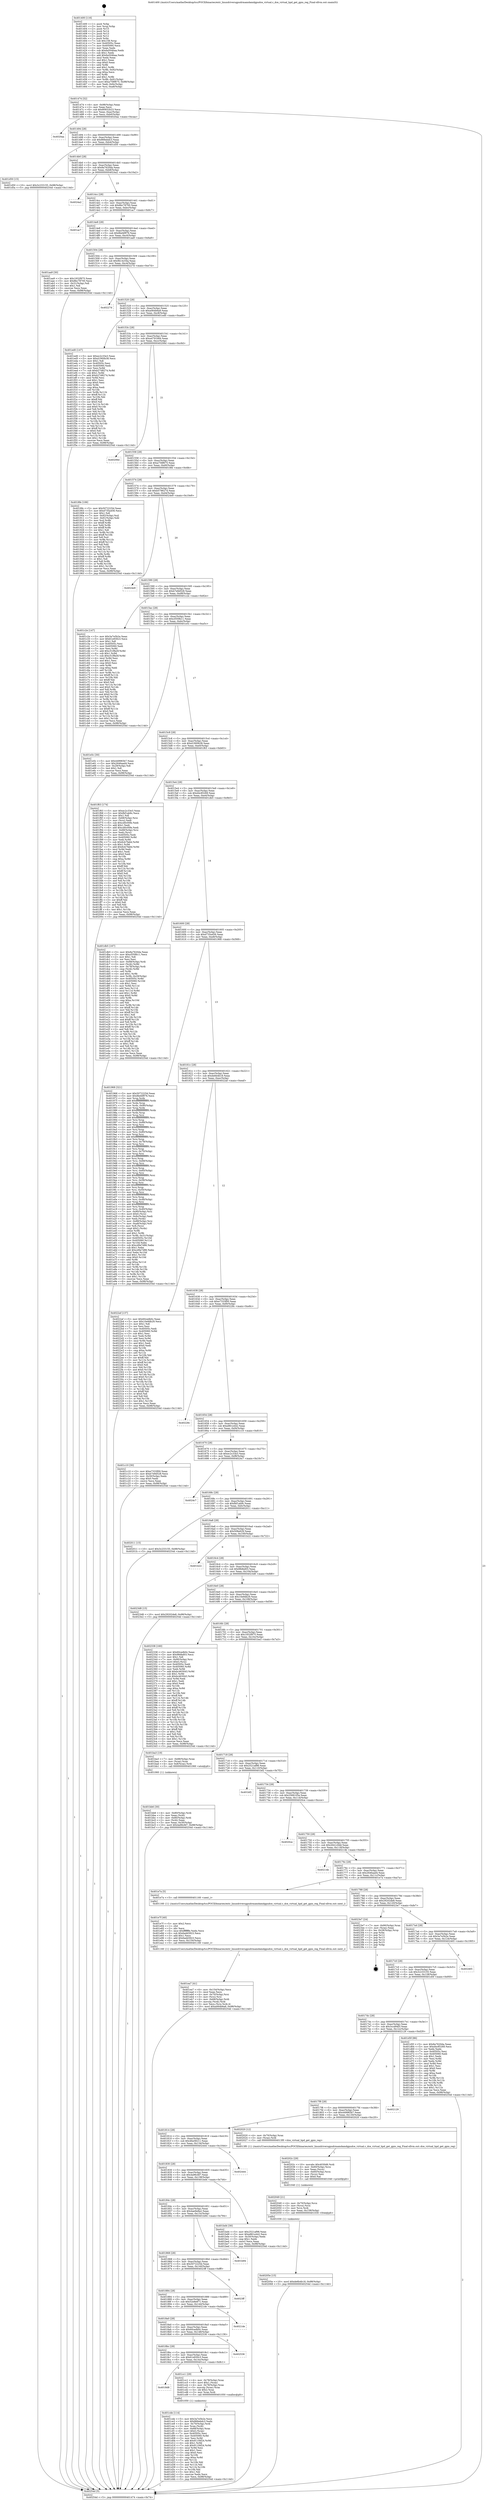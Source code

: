 digraph "0x401400" {
  label = "0x401400 (/mnt/c/Users/mathe/Desktop/tcc/POCII/binaries/extr_linuxdriversgpudrmamdamdgpudce_virtual.c_dce_virtual_hpd_get_gpio_reg_Final-ollvm.out::main(0))"
  labelloc = "t"
  node[shape=record]

  Entry [label="",width=0.3,height=0.3,shape=circle,fillcolor=black,style=filled]
  "0x401474" [label="{
     0x401474 [32]\l
     | [instrs]\l
     &nbsp;&nbsp;0x401474 \<+6\>: mov -0x98(%rbp),%eax\l
     &nbsp;&nbsp;0x40147a \<+2\>: mov %eax,%ecx\l
     &nbsp;&nbsp;0x40147c \<+6\>: sub $0x80652b23,%ecx\l
     &nbsp;&nbsp;0x401482 \<+6\>: mov %eax,-0xac(%rbp)\l
     &nbsp;&nbsp;0x401488 \<+6\>: mov %ecx,-0xb0(%rbp)\l
     &nbsp;&nbsp;0x40148e \<+6\>: je 00000000004020aa \<main+0xcaa\>\l
  }"]
  "0x4020aa" [label="{
     0x4020aa\l
  }", style=dashed]
  "0x401494" [label="{
     0x401494 [28]\l
     | [instrs]\l
     &nbsp;&nbsp;0x401494 \<+5\>: jmp 0000000000401499 \<main+0x99\>\l
     &nbsp;&nbsp;0x401499 \<+6\>: mov -0xac(%rbp),%eax\l
     &nbsp;&nbsp;0x40149f \<+5\>: sub $0x866ebdc3,%eax\l
     &nbsp;&nbsp;0x4014a4 \<+6\>: mov %eax,-0xb4(%rbp)\l
     &nbsp;&nbsp;0x4014aa \<+6\>: je 0000000000401d50 \<main+0x950\>\l
  }"]
  Exit [label="",width=0.3,height=0.3,shape=circle,fillcolor=black,style=filled,peripheries=2]
  "0x401d50" [label="{
     0x401d50 [15]\l
     | [instrs]\l
     &nbsp;&nbsp;0x401d50 \<+10\>: movl $0x3c233155,-0x98(%rbp)\l
     &nbsp;&nbsp;0x401d5a \<+5\>: jmp 000000000040254d \<main+0x114d\>\l
  }"]
  "0x4014b0" [label="{
     0x4014b0 [28]\l
     | [instrs]\l
     &nbsp;&nbsp;0x4014b0 \<+5\>: jmp 00000000004014b5 \<main+0xb5\>\l
     &nbsp;&nbsp;0x4014b5 \<+6\>: mov -0xac(%rbp),%eax\l
     &nbsp;&nbsp;0x4014bb \<+5\>: sub $0x8a7620da,%eax\l
     &nbsp;&nbsp;0x4014c0 \<+6\>: mov %eax,-0xb8(%rbp)\l
     &nbsp;&nbsp;0x4014c6 \<+6\>: je 00000000004024a2 \<main+0x10a2\>\l
  }"]
  "0x40205e" [label="{
     0x40205e [15]\l
     | [instrs]\l
     &nbsp;&nbsp;0x40205e \<+10\>: movl $0xde6b4b18,-0x98(%rbp)\l
     &nbsp;&nbsp;0x402068 \<+5\>: jmp 000000000040254d \<main+0x114d\>\l
  }"]
  "0x4024a2" [label="{
     0x4024a2\l
  }", style=dashed]
  "0x4014cc" [label="{
     0x4014cc [28]\l
     | [instrs]\l
     &nbsp;&nbsp;0x4014cc \<+5\>: jmp 00000000004014d1 \<main+0xd1\>\l
     &nbsp;&nbsp;0x4014d1 \<+6\>: mov -0xac(%rbp),%eax\l
     &nbsp;&nbsp;0x4014d7 \<+5\>: sub $0x8bc78700,%eax\l
     &nbsp;&nbsp;0x4014dc \<+6\>: mov %eax,-0xbc(%rbp)\l
     &nbsp;&nbsp;0x4014e2 \<+6\>: je 0000000000401ac7 \<main+0x6c7\>\l
  }"]
  "0x402049" [label="{
     0x402049 [21]\l
     | [instrs]\l
     &nbsp;&nbsp;0x402049 \<+4\>: mov -0x70(%rbp),%rcx\l
     &nbsp;&nbsp;0x40204d \<+3\>: mov (%rcx),%rcx\l
     &nbsp;&nbsp;0x402050 \<+3\>: mov %rcx,%rdi\l
     &nbsp;&nbsp;0x402053 \<+6\>: mov %eax,-0x158(%rbp)\l
     &nbsp;&nbsp;0x402059 \<+5\>: call 0000000000401030 \<free@plt\>\l
     | [calls]\l
     &nbsp;&nbsp;0x401030 \{1\} (unknown)\l
  }"]
  "0x401ac7" [label="{
     0x401ac7\l
  }", style=dashed]
  "0x4014e8" [label="{
     0x4014e8 [28]\l
     | [instrs]\l
     &nbsp;&nbsp;0x4014e8 \<+5\>: jmp 00000000004014ed \<main+0xed\>\l
     &nbsp;&nbsp;0x4014ed \<+6\>: mov -0xac(%rbp),%eax\l
     &nbsp;&nbsp;0x4014f3 \<+5\>: sub $0x8bd4f976,%eax\l
     &nbsp;&nbsp;0x4014f8 \<+6\>: mov %eax,-0xc0(%rbp)\l
     &nbsp;&nbsp;0x4014fe \<+6\>: je 0000000000401aa9 \<main+0x6a9\>\l
  }"]
  "0x40202c" [label="{
     0x40202c [29]\l
     | [instrs]\l
     &nbsp;&nbsp;0x40202c \<+10\>: movabs $0x4030d6,%rdi\l
     &nbsp;&nbsp;0x402036 \<+4\>: mov -0x60(%rbp),%rcx\l
     &nbsp;&nbsp;0x40203a \<+2\>: mov %eax,(%rcx)\l
     &nbsp;&nbsp;0x40203c \<+4\>: mov -0x60(%rbp),%rcx\l
     &nbsp;&nbsp;0x402040 \<+2\>: mov (%rcx),%esi\l
     &nbsp;&nbsp;0x402042 \<+2\>: mov $0x0,%al\l
     &nbsp;&nbsp;0x402044 \<+5\>: call 0000000000401040 \<printf@plt\>\l
     | [calls]\l
     &nbsp;&nbsp;0x401040 \{1\} (unknown)\l
  }"]
  "0x401aa9" [label="{
     0x401aa9 [30]\l
     | [instrs]\l
     &nbsp;&nbsp;0x401aa9 \<+5\>: mov $0x1932f975,%eax\l
     &nbsp;&nbsp;0x401aae \<+5\>: mov $0x8bc78700,%ecx\l
     &nbsp;&nbsp;0x401ab3 \<+3\>: mov -0x31(%rbp),%dl\l
     &nbsp;&nbsp;0x401ab6 \<+3\>: test $0x1,%dl\l
     &nbsp;&nbsp;0x401ab9 \<+3\>: cmovne %ecx,%eax\l
     &nbsp;&nbsp;0x401abc \<+6\>: mov %eax,-0x98(%rbp)\l
     &nbsp;&nbsp;0x401ac2 \<+5\>: jmp 000000000040254d \<main+0x114d\>\l
  }"]
  "0x401504" [label="{
     0x401504 [28]\l
     | [instrs]\l
     &nbsp;&nbsp;0x401504 \<+5\>: jmp 0000000000401509 \<main+0x109\>\l
     &nbsp;&nbsp;0x401509 \<+6\>: mov -0xac(%rbp),%eax\l
     &nbsp;&nbsp;0x40150f \<+5\>: sub $0x9b14c54a,%eax\l
     &nbsp;&nbsp;0x401514 \<+6\>: mov %eax,-0xc4(%rbp)\l
     &nbsp;&nbsp;0x40151a \<+6\>: je 000000000040227d \<main+0xe7d\>\l
  }"]
  "0x401ea7" [label="{
     0x401ea7 [41]\l
     | [instrs]\l
     &nbsp;&nbsp;0x401ea7 \<+6\>: mov -0x154(%rbp),%ecx\l
     &nbsp;&nbsp;0x401ead \<+3\>: imul %eax,%ecx\l
     &nbsp;&nbsp;0x401eb0 \<+4\>: mov -0x70(%rbp),%rsi\l
     &nbsp;&nbsp;0x401eb4 \<+3\>: mov (%rsi),%rsi\l
     &nbsp;&nbsp;0x401eb7 \<+4\>: mov -0x68(%rbp),%rdi\l
     &nbsp;&nbsp;0x401ebb \<+3\>: movslq (%rdi),%rdi\l
     &nbsp;&nbsp;0x401ebe \<+3\>: mov %ecx,(%rsi,%rdi,4)\l
     &nbsp;&nbsp;0x401ec1 \<+10\>: movl $0xa064b6a9,-0x98(%rbp)\l
     &nbsp;&nbsp;0x401ecb \<+5\>: jmp 000000000040254d \<main+0x114d\>\l
  }"]
  "0x40227d" [label="{
     0x40227d\l
  }", style=dashed]
  "0x401520" [label="{
     0x401520 [28]\l
     | [instrs]\l
     &nbsp;&nbsp;0x401520 \<+5\>: jmp 0000000000401525 \<main+0x125\>\l
     &nbsp;&nbsp;0x401525 \<+6\>: mov -0xac(%rbp),%eax\l
     &nbsp;&nbsp;0x40152b \<+5\>: sub $0xa064b6a9,%eax\l
     &nbsp;&nbsp;0x401530 \<+6\>: mov %eax,-0xc8(%rbp)\l
     &nbsp;&nbsp;0x401536 \<+6\>: je 0000000000401ed0 \<main+0xad0\>\l
  }"]
  "0x401e7f" [label="{
     0x401e7f [40]\l
     | [instrs]\l
     &nbsp;&nbsp;0x401e7f \<+5\>: mov $0x2,%ecx\l
     &nbsp;&nbsp;0x401e84 \<+1\>: cltd\l
     &nbsp;&nbsp;0x401e85 \<+2\>: idiv %ecx\l
     &nbsp;&nbsp;0x401e87 \<+6\>: imul $0xfffffffe,%edx,%ecx\l
     &nbsp;&nbsp;0x401e8d \<+6\>: sub $0x6add3923,%ecx\l
     &nbsp;&nbsp;0x401e93 \<+3\>: add $0x1,%ecx\l
     &nbsp;&nbsp;0x401e96 \<+6\>: add $0x6add3923,%ecx\l
     &nbsp;&nbsp;0x401e9c \<+6\>: mov %ecx,-0x154(%rbp)\l
     &nbsp;&nbsp;0x401ea2 \<+5\>: call 0000000000401160 \<next_i\>\l
     | [calls]\l
     &nbsp;&nbsp;0x401160 \{1\} (/mnt/c/Users/mathe/Desktop/tcc/POCII/binaries/extr_linuxdriversgpudrmamdamdgpudce_virtual.c_dce_virtual_hpd_get_gpio_reg_Final-ollvm.out::next_i)\l
  }"]
  "0x401ed0" [label="{
     0x401ed0 [147]\l
     | [instrs]\l
     &nbsp;&nbsp;0x401ed0 \<+5\>: mov $0xec2c33e3,%eax\l
     &nbsp;&nbsp;0x401ed5 \<+5\>: mov $0xd1900b38,%ecx\l
     &nbsp;&nbsp;0x401eda \<+2\>: mov $0x1,%dl\l
     &nbsp;&nbsp;0x401edc \<+7\>: mov 0x40505c,%esi\l
     &nbsp;&nbsp;0x401ee3 \<+7\>: mov 0x405060,%edi\l
     &nbsp;&nbsp;0x401eea \<+3\>: mov %esi,%r8d\l
     &nbsp;&nbsp;0x401eed \<+7\>: sub $0xb27d8274,%r8d\l
     &nbsp;&nbsp;0x401ef4 \<+4\>: sub $0x1,%r8d\l
     &nbsp;&nbsp;0x401ef8 \<+7\>: add $0xb27d8274,%r8d\l
     &nbsp;&nbsp;0x401eff \<+4\>: imul %r8d,%esi\l
     &nbsp;&nbsp;0x401f03 \<+3\>: and $0x1,%esi\l
     &nbsp;&nbsp;0x401f06 \<+3\>: cmp $0x0,%esi\l
     &nbsp;&nbsp;0x401f09 \<+4\>: sete %r9b\l
     &nbsp;&nbsp;0x401f0d \<+3\>: cmp $0xa,%edi\l
     &nbsp;&nbsp;0x401f10 \<+4\>: setl %r10b\l
     &nbsp;&nbsp;0x401f14 \<+3\>: mov %r9b,%r11b\l
     &nbsp;&nbsp;0x401f17 \<+4\>: xor $0xff,%r11b\l
     &nbsp;&nbsp;0x401f1b \<+3\>: mov %r10b,%bl\l
     &nbsp;&nbsp;0x401f1e \<+3\>: xor $0xff,%bl\l
     &nbsp;&nbsp;0x401f21 \<+3\>: xor $0x0,%dl\l
     &nbsp;&nbsp;0x401f24 \<+3\>: mov %r11b,%r14b\l
     &nbsp;&nbsp;0x401f27 \<+4\>: and $0x0,%r14b\l
     &nbsp;&nbsp;0x401f2b \<+3\>: and %dl,%r9b\l
     &nbsp;&nbsp;0x401f2e \<+3\>: mov %bl,%r15b\l
     &nbsp;&nbsp;0x401f31 \<+4\>: and $0x0,%r15b\l
     &nbsp;&nbsp;0x401f35 \<+3\>: and %dl,%r10b\l
     &nbsp;&nbsp;0x401f38 \<+3\>: or %r9b,%r14b\l
     &nbsp;&nbsp;0x401f3b \<+3\>: or %r10b,%r15b\l
     &nbsp;&nbsp;0x401f3e \<+3\>: xor %r15b,%r14b\l
     &nbsp;&nbsp;0x401f41 \<+3\>: or %bl,%r11b\l
     &nbsp;&nbsp;0x401f44 \<+4\>: xor $0xff,%r11b\l
     &nbsp;&nbsp;0x401f48 \<+3\>: or $0x0,%dl\l
     &nbsp;&nbsp;0x401f4b \<+3\>: and %dl,%r11b\l
     &nbsp;&nbsp;0x401f4e \<+3\>: or %r11b,%r14b\l
     &nbsp;&nbsp;0x401f51 \<+4\>: test $0x1,%r14b\l
     &nbsp;&nbsp;0x401f55 \<+3\>: cmovne %ecx,%eax\l
     &nbsp;&nbsp;0x401f58 \<+6\>: mov %eax,-0x98(%rbp)\l
     &nbsp;&nbsp;0x401f5e \<+5\>: jmp 000000000040254d \<main+0x114d\>\l
  }"]
  "0x40153c" [label="{
     0x40153c [28]\l
     | [instrs]\l
     &nbsp;&nbsp;0x40153c \<+5\>: jmp 0000000000401541 \<main+0x141\>\l
     &nbsp;&nbsp;0x401541 \<+6\>: mov -0xac(%rbp),%eax\l
     &nbsp;&nbsp;0x401547 \<+5\>: sub $0xa4791b84,%eax\l
     &nbsp;&nbsp;0x40154c \<+6\>: mov %eax,-0xcc(%rbp)\l
     &nbsp;&nbsp;0x401552 \<+6\>: je 000000000040206d \<main+0xc6d\>\l
  }"]
  "0x401cde" [label="{
     0x401cde [114]\l
     | [instrs]\l
     &nbsp;&nbsp;0x401cde \<+5\>: mov $0x3a7e5b2e,%ecx\l
     &nbsp;&nbsp;0x401ce3 \<+5\>: mov $0x866ebdc3,%edx\l
     &nbsp;&nbsp;0x401ce8 \<+4\>: mov -0x70(%rbp),%rdi\l
     &nbsp;&nbsp;0x401cec \<+3\>: mov %rax,(%rdi)\l
     &nbsp;&nbsp;0x401cef \<+4\>: mov -0x68(%rbp),%rax\l
     &nbsp;&nbsp;0x401cf3 \<+6\>: movl $0x0,(%rax)\l
     &nbsp;&nbsp;0x401cf9 \<+7\>: mov 0x40505c,%esi\l
     &nbsp;&nbsp;0x401d00 \<+8\>: mov 0x405060,%r8d\l
     &nbsp;&nbsp;0x401d08 \<+3\>: mov %esi,%r9d\l
     &nbsp;&nbsp;0x401d0b \<+7\>: add $0x911f4f24,%r9d\l
     &nbsp;&nbsp;0x401d12 \<+4\>: sub $0x1,%r9d\l
     &nbsp;&nbsp;0x401d16 \<+7\>: sub $0x911f4f24,%r9d\l
     &nbsp;&nbsp;0x401d1d \<+4\>: imul %r9d,%esi\l
     &nbsp;&nbsp;0x401d21 \<+3\>: and $0x1,%esi\l
     &nbsp;&nbsp;0x401d24 \<+3\>: cmp $0x0,%esi\l
     &nbsp;&nbsp;0x401d27 \<+4\>: sete %r10b\l
     &nbsp;&nbsp;0x401d2b \<+4\>: cmp $0xa,%r8d\l
     &nbsp;&nbsp;0x401d2f \<+4\>: setl %r11b\l
     &nbsp;&nbsp;0x401d33 \<+3\>: mov %r10b,%bl\l
     &nbsp;&nbsp;0x401d36 \<+3\>: and %r11b,%bl\l
     &nbsp;&nbsp;0x401d39 \<+3\>: xor %r11b,%r10b\l
     &nbsp;&nbsp;0x401d3c \<+3\>: or %r10b,%bl\l
     &nbsp;&nbsp;0x401d3f \<+3\>: test $0x1,%bl\l
     &nbsp;&nbsp;0x401d42 \<+3\>: cmovne %edx,%ecx\l
     &nbsp;&nbsp;0x401d45 \<+6\>: mov %ecx,-0x98(%rbp)\l
     &nbsp;&nbsp;0x401d4b \<+5\>: jmp 000000000040254d \<main+0x114d\>\l
  }"]
  "0x40206d" [label="{
     0x40206d\l
  }", style=dashed]
  "0x401558" [label="{
     0x401558 [28]\l
     | [instrs]\l
     &nbsp;&nbsp;0x401558 \<+5\>: jmp 000000000040155d \<main+0x15d\>\l
     &nbsp;&nbsp;0x40155d \<+6\>: mov -0xac(%rbp),%eax\l
     &nbsp;&nbsp;0x401563 \<+5\>: sub $0xa758f675,%eax\l
     &nbsp;&nbsp;0x401568 \<+6\>: mov %eax,-0xd0(%rbp)\l
     &nbsp;&nbsp;0x40156e \<+6\>: je 00000000004018fe \<main+0x4fe\>\l
  }"]
  "0x4018d8" [label="{
     0x4018d8\l
  }", style=dashed]
  "0x4018fe" [label="{
     0x4018fe [106]\l
     | [instrs]\l
     &nbsp;&nbsp;0x4018fe \<+5\>: mov $0x5072225d,%eax\l
     &nbsp;&nbsp;0x401903 \<+5\>: mov $0xd735a456,%ecx\l
     &nbsp;&nbsp;0x401908 \<+2\>: mov $0x1,%dl\l
     &nbsp;&nbsp;0x40190a \<+7\>: mov -0x92(%rbp),%sil\l
     &nbsp;&nbsp;0x401911 \<+7\>: mov -0x91(%rbp),%dil\l
     &nbsp;&nbsp;0x401918 \<+3\>: mov %sil,%r8b\l
     &nbsp;&nbsp;0x40191b \<+4\>: xor $0xff,%r8b\l
     &nbsp;&nbsp;0x40191f \<+3\>: mov %dil,%r9b\l
     &nbsp;&nbsp;0x401922 \<+4\>: xor $0xff,%r9b\l
     &nbsp;&nbsp;0x401926 \<+3\>: xor $0x1,%dl\l
     &nbsp;&nbsp;0x401929 \<+3\>: mov %r8b,%r10b\l
     &nbsp;&nbsp;0x40192c \<+4\>: and $0xff,%r10b\l
     &nbsp;&nbsp;0x401930 \<+3\>: and %dl,%sil\l
     &nbsp;&nbsp;0x401933 \<+3\>: mov %r9b,%r11b\l
     &nbsp;&nbsp;0x401936 \<+4\>: and $0xff,%r11b\l
     &nbsp;&nbsp;0x40193a \<+3\>: and %dl,%dil\l
     &nbsp;&nbsp;0x40193d \<+3\>: or %sil,%r10b\l
     &nbsp;&nbsp;0x401940 \<+3\>: or %dil,%r11b\l
     &nbsp;&nbsp;0x401943 \<+3\>: xor %r11b,%r10b\l
     &nbsp;&nbsp;0x401946 \<+3\>: or %r9b,%r8b\l
     &nbsp;&nbsp;0x401949 \<+4\>: xor $0xff,%r8b\l
     &nbsp;&nbsp;0x40194d \<+3\>: or $0x1,%dl\l
     &nbsp;&nbsp;0x401950 \<+3\>: and %dl,%r8b\l
     &nbsp;&nbsp;0x401953 \<+3\>: or %r8b,%r10b\l
     &nbsp;&nbsp;0x401956 \<+4\>: test $0x1,%r10b\l
     &nbsp;&nbsp;0x40195a \<+3\>: cmovne %ecx,%eax\l
     &nbsp;&nbsp;0x40195d \<+6\>: mov %eax,-0x98(%rbp)\l
     &nbsp;&nbsp;0x401963 \<+5\>: jmp 000000000040254d \<main+0x114d\>\l
  }"]
  "0x401574" [label="{
     0x401574 [28]\l
     | [instrs]\l
     &nbsp;&nbsp;0x401574 \<+5\>: jmp 0000000000401579 \<main+0x179\>\l
     &nbsp;&nbsp;0x401579 \<+6\>: mov -0xac(%rbp),%eax\l
     &nbsp;&nbsp;0x40157f \<+5\>: sub $0xb578627d,%eax\l
     &nbsp;&nbsp;0x401584 \<+6\>: mov %eax,-0xd4(%rbp)\l
     &nbsp;&nbsp;0x40158a \<+6\>: je 00000000004024e9 \<main+0x10e9\>\l
  }"]
  "0x40254d" [label="{
     0x40254d [5]\l
     | [instrs]\l
     &nbsp;&nbsp;0x40254d \<+5\>: jmp 0000000000401474 \<main+0x74\>\l
  }"]
  "0x401400" [label="{
     0x401400 [116]\l
     | [instrs]\l
     &nbsp;&nbsp;0x401400 \<+1\>: push %rbp\l
     &nbsp;&nbsp;0x401401 \<+3\>: mov %rsp,%rbp\l
     &nbsp;&nbsp;0x401404 \<+2\>: push %r15\l
     &nbsp;&nbsp;0x401406 \<+2\>: push %r14\l
     &nbsp;&nbsp;0x401408 \<+2\>: push %r13\l
     &nbsp;&nbsp;0x40140a \<+2\>: push %r12\l
     &nbsp;&nbsp;0x40140c \<+1\>: push %rbx\l
     &nbsp;&nbsp;0x40140d \<+7\>: sub $0x158,%rsp\l
     &nbsp;&nbsp;0x401414 \<+7\>: mov 0x40505c,%eax\l
     &nbsp;&nbsp;0x40141b \<+7\>: mov 0x405060,%ecx\l
     &nbsp;&nbsp;0x401422 \<+2\>: mov %eax,%edx\l
     &nbsp;&nbsp;0x401424 \<+6\>: sub $0x6a504baa,%edx\l
     &nbsp;&nbsp;0x40142a \<+3\>: sub $0x1,%edx\l
     &nbsp;&nbsp;0x40142d \<+6\>: add $0x6a504baa,%edx\l
     &nbsp;&nbsp;0x401433 \<+3\>: imul %edx,%eax\l
     &nbsp;&nbsp;0x401436 \<+3\>: and $0x1,%eax\l
     &nbsp;&nbsp;0x401439 \<+3\>: cmp $0x0,%eax\l
     &nbsp;&nbsp;0x40143c \<+4\>: sete %r8b\l
     &nbsp;&nbsp;0x401440 \<+4\>: and $0x1,%r8b\l
     &nbsp;&nbsp;0x401444 \<+7\>: mov %r8b,-0x92(%rbp)\l
     &nbsp;&nbsp;0x40144b \<+3\>: cmp $0xa,%ecx\l
     &nbsp;&nbsp;0x40144e \<+4\>: setl %r8b\l
     &nbsp;&nbsp;0x401452 \<+4\>: and $0x1,%r8b\l
     &nbsp;&nbsp;0x401456 \<+7\>: mov %r8b,-0x91(%rbp)\l
     &nbsp;&nbsp;0x40145d \<+10\>: movl $0xa758f675,-0x98(%rbp)\l
     &nbsp;&nbsp;0x401467 \<+6\>: mov %edi,-0x9c(%rbp)\l
     &nbsp;&nbsp;0x40146d \<+7\>: mov %rsi,-0xa8(%rbp)\l
  }"]
  "0x401cc1" [label="{
     0x401cc1 [29]\l
     | [instrs]\l
     &nbsp;&nbsp;0x401cc1 \<+4\>: mov -0x78(%rbp),%rax\l
     &nbsp;&nbsp;0x401cc5 \<+6\>: movl $0x1,(%rax)\l
     &nbsp;&nbsp;0x401ccb \<+4\>: mov -0x78(%rbp),%rax\l
     &nbsp;&nbsp;0x401ccf \<+3\>: movslq (%rax),%rax\l
     &nbsp;&nbsp;0x401cd2 \<+4\>: shl $0x2,%rax\l
     &nbsp;&nbsp;0x401cd6 \<+3\>: mov %rax,%rdi\l
     &nbsp;&nbsp;0x401cd9 \<+5\>: call 0000000000401050 \<malloc@plt\>\l
     | [calls]\l
     &nbsp;&nbsp;0x401050 \{1\} (unknown)\l
  }"]
  "0x4024e9" [label="{
     0x4024e9\l
  }", style=dashed]
  "0x401590" [label="{
     0x401590 [28]\l
     | [instrs]\l
     &nbsp;&nbsp;0x401590 \<+5\>: jmp 0000000000401595 \<main+0x195\>\l
     &nbsp;&nbsp;0x401595 \<+6\>: mov -0xac(%rbp),%eax\l
     &nbsp;&nbsp;0x40159b \<+5\>: sub $0xb7e9d528,%eax\l
     &nbsp;&nbsp;0x4015a0 \<+6\>: mov %eax,-0xd8(%rbp)\l
     &nbsp;&nbsp;0x4015a6 \<+6\>: je 0000000000401c2e \<main+0x82e\>\l
  }"]
  "0x4018bc" [label="{
     0x4018bc [28]\l
     | [instrs]\l
     &nbsp;&nbsp;0x4018bc \<+5\>: jmp 00000000004018c1 \<main+0x4c1\>\l
     &nbsp;&nbsp;0x4018c1 \<+6\>: mov -0xac(%rbp),%eax\l
     &nbsp;&nbsp;0x4018c7 \<+5\>: sub $0x61e930c3,%eax\l
     &nbsp;&nbsp;0x4018cc \<+6\>: mov %eax,-0x14c(%rbp)\l
     &nbsp;&nbsp;0x4018d2 \<+6\>: je 0000000000401cc1 \<main+0x8c1\>\l
  }"]
  "0x401c2e" [label="{
     0x401c2e [147]\l
     | [instrs]\l
     &nbsp;&nbsp;0x401c2e \<+5\>: mov $0x3a7e5b2e,%eax\l
     &nbsp;&nbsp;0x401c33 \<+5\>: mov $0x61e930c3,%ecx\l
     &nbsp;&nbsp;0x401c38 \<+2\>: mov $0x1,%dl\l
     &nbsp;&nbsp;0x401c3a \<+7\>: mov 0x40505c,%esi\l
     &nbsp;&nbsp;0x401c41 \<+7\>: mov 0x405060,%edi\l
     &nbsp;&nbsp;0x401c48 \<+3\>: mov %esi,%r8d\l
     &nbsp;&nbsp;0x401c4b \<+7\>: add $0xc51f8a5f,%r8d\l
     &nbsp;&nbsp;0x401c52 \<+4\>: sub $0x1,%r8d\l
     &nbsp;&nbsp;0x401c56 \<+7\>: sub $0xc51f8a5f,%r8d\l
     &nbsp;&nbsp;0x401c5d \<+4\>: imul %r8d,%esi\l
     &nbsp;&nbsp;0x401c61 \<+3\>: and $0x1,%esi\l
     &nbsp;&nbsp;0x401c64 \<+3\>: cmp $0x0,%esi\l
     &nbsp;&nbsp;0x401c67 \<+4\>: sete %r9b\l
     &nbsp;&nbsp;0x401c6b \<+3\>: cmp $0xa,%edi\l
     &nbsp;&nbsp;0x401c6e \<+4\>: setl %r10b\l
     &nbsp;&nbsp;0x401c72 \<+3\>: mov %r9b,%r11b\l
     &nbsp;&nbsp;0x401c75 \<+4\>: xor $0xff,%r11b\l
     &nbsp;&nbsp;0x401c79 \<+3\>: mov %r10b,%bl\l
     &nbsp;&nbsp;0x401c7c \<+3\>: xor $0xff,%bl\l
     &nbsp;&nbsp;0x401c7f \<+3\>: xor $0x0,%dl\l
     &nbsp;&nbsp;0x401c82 \<+3\>: mov %r11b,%r14b\l
     &nbsp;&nbsp;0x401c85 \<+4\>: and $0x0,%r14b\l
     &nbsp;&nbsp;0x401c89 \<+3\>: and %dl,%r9b\l
     &nbsp;&nbsp;0x401c8c \<+3\>: mov %bl,%r15b\l
     &nbsp;&nbsp;0x401c8f \<+4\>: and $0x0,%r15b\l
     &nbsp;&nbsp;0x401c93 \<+3\>: and %dl,%r10b\l
     &nbsp;&nbsp;0x401c96 \<+3\>: or %r9b,%r14b\l
     &nbsp;&nbsp;0x401c99 \<+3\>: or %r10b,%r15b\l
     &nbsp;&nbsp;0x401c9c \<+3\>: xor %r15b,%r14b\l
     &nbsp;&nbsp;0x401c9f \<+3\>: or %bl,%r11b\l
     &nbsp;&nbsp;0x401ca2 \<+4\>: xor $0xff,%r11b\l
     &nbsp;&nbsp;0x401ca6 \<+3\>: or $0x0,%dl\l
     &nbsp;&nbsp;0x401ca9 \<+3\>: and %dl,%r11b\l
     &nbsp;&nbsp;0x401cac \<+3\>: or %r11b,%r14b\l
     &nbsp;&nbsp;0x401caf \<+4\>: test $0x1,%r14b\l
     &nbsp;&nbsp;0x401cb3 \<+3\>: cmovne %ecx,%eax\l
     &nbsp;&nbsp;0x401cb6 \<+6\>: mov %eax,-0x98(%rbp)\l
     &nbsp;&nbsp;0x401cbc \<+5\>: jmp 000000000040254d \<main+0x114d\>\l
  }"]
  "0x4015ac" [label="{
     0x4015ac [28]\l
     | [instrs]\l
     &nbsp;&nbsp;0x4015ac \<+5\>: jmp 00000000004015b1 \<main+0x1b1\>\l
     &nbsp;&nbsp;0x4015b1 \<+6\>: mov -0xac(%rbp),%eax\l
     &nbsp;&nbsp;0x4015b7 \<+5\>: sub $0xcf359b11,%eax\l
     &nbsp;&nbsp;0x4015bc \<+6\>: mov %eax,-0xdc(%rbp)\l
     &nbsp;&nbsp;0x4015c2 \<+6\>: je 0000000000401e5c \<main+0xa5c\>\l
  }"]
  "0x402536" [label="{
     0x402536\l
  }", style=dashed]
  "0x401e5c" [label="{
     0x401e5c [30]\l
     | [instrs]\l
     &nbsp;&nbsp;0x401e5c \<+5\>: mov $0x449983b7,%eax\l
     &nbsp;&nbsp;0x401e61 \<+5\>: mov $0x2646aad4,%ecx\l
     &nbsp;&nbsp;0x401e66 \<+3\>: mov -0x29(%rbp),%dl\l
     &nbsp;&nbsp;0x401e69 \<+3\>: test $0x1,%dl\l
     &nbsp;&nbsp;0x401e6c \<+3\>: cmovne %ecx,%eax\l
     &nbsp;&nbsp;0x401e6f \<+6\>: mov %eax,-0x98(%rbp)\l
     &nbsp;&nbsp;0x401e75 \<+5\>: jmp 000000000040254d \<main+0x114d\>\l
  }"]
  "0x4015c8" [label="{
     0x4015c8 [28]\l
     | [instrs]\l
     &nbsp;&nbsp;0x4015c8 \<+5\>: jmp 00000000004015cd \<main+0x1cd\>\l
     &nbsp;&nbsp;0x4015cd \<+6\>: mov -0xac(%rbp),%eax\l
     &nbsp;&nbsp;0x4015d3 \<+5\>: sub $0xd1900b38,%eax\l
     &nbsp;&nbsp;0x4015d8 \<+6\>: mov %eax,-0xe0(%rbp)\l
     &nbsp;&nbsp;0x4015de \<+6\>: je 0000000000401f63 \<main+0xb63\>\l
  }"]
  "0x4018a0" [label="{
     0x4018a0 [28]\l
     | [instrs]\l
     &nbsp;&nbsp;0x4018a0 \<+5\>: jmp 00000000004018a5 \<main+0x4a5\>\l
     &nbsp;&nbsp;0x4018a5 \<+6\>: mov -0xac(%rbp),%eax\l
     &nbsp;&nbsp;0x4018ab \<+5\>: sub $0x60cedb0c,%eax\l
     &nbsp;&nbsp;0x4018b0 \<+6\>: mov %eax,-0x148(%rbp)\l
     &nbsp;&nbsp;0x4018b6 \<+6\>: je 0000000000402536 \<main+0x1136\>\l
  }"]
  "0x401f63" [label="{
     0x401f63 [174]\l
     | [instrs]\l
     &nbsp;&nbsp;0x401f63 \<+5\>: mov $0xec2c33e3,%eax\l
     &nbsp;&nbsp;0x401f68 \<+5\>: mov $0xfbf1ab9c,%ecx\l
     &nbsp;&nbsp;0x401f6d \<+2\>: mov $0x1,%dl\l
     &nbsp;&nbsp;0x401f6f \<+4\>: mov -0x68(%rbp),%rsi\l
     &nbsp;&nbsp;0x401f73 \<+2\>: mov (%rsi),%edi\l
     &nbsp;&nbsp;0x401f75 \<+6\>: sub $0xcd0c00fe,%edi\l
     &nbsp;&nbsp;0x401f7b \<+3\>: add $0x1,%edi\l
     &nbsp;&nbsp;0x401f7e \<+6\>: add $0xcd0c00fe,%edi\l
     &nbsp;&nbsp;0x401f84 \<+4\>: mov -0x68(%rbp),%rsi\l
     &nbsp;&nbsp;0x401f88 \<+2\>: mov %edi,(%rsi)\l
     &nbsp;&nbsp;0x401f8a \<+7\>: mov 0x40505c,%edi\l
     &nbsp;&nbsp;0x401f91 \<+8\>: mov 0x405060,%r8d\l
     &nbsp;&nbsp;0x401f99 \<+3\>: mov %edi,%r9d\l
     &nbsp;&nbsp;0x401f9c \<+7\>: sub $0x6cb7fa6d,%r9d\l
     &nbsp;&nbsp;0x401fa3 \<+4\>: sub $0x1,%r9d\l
     &nbsp;&nbsp;0x401fa7 \<+7\>: add $0x6cb7fa6d,%r9d\l
     &nbsp;&nbsp;0x401fae \<+4\>: imul %r9d,%edi\l
     &nbsp;&nbsp;0x401fb2 \<+3\>: and $0x1,%edi\l
     &nbsp;&nbsp;0x401fb5 \<+3\>: cmp $0x0,%edi\l
     &nbsp;&nbsp;0x401fb8 \<+4\>: sete %r10b\l
     &nbsp;&nbsp;0x401fbc \<+4\>: cmp $0xa,%r8d\l
     &nbsp;&nbsp;0x401fc0 \<+4\>: setl %r11b\l
     &nbsp;&nbsp;0x401fc4 \<+3\>: mov %r10b,%bl\l
     &nbsp;&nbsp;0x401fc7 \<+3\>: xor $0xff,%bl\l
     &nbsp;&nbsp;0x401fca \<+3\>: mov %r11b,%r14b\l
     &nbsp;&nbsp;0x401fcd \<+4\>: xor $0xff,%r14b\l
     &nbsp;&nbsp;0x401fd1 \<+3\>: xor $0x0,%dl\l
     &nbsp;&nbsp;0x401fd4 \<+3\>: mov %bl,%r15b\l
     &nbsp;&nbsp;0x401fd7 \<+4\>: and $0x0,%r15b\l
     &nbsp;&nbsp;0x401fdb \<+3\>: and %dl,%r10b\l
     &nbsp;&nbsp;0x401fde \<+3\>: mov %r14b,%r12b\l
     &nbsp;&nbsp;0x401fe1 \<+4\>: and $0x0,%r12b\l
     &nbsp;&nbsp;0x401fe5 \<+3\>: and %dl,%r11b\l
     &nbsp;&nbsp;0x401fe8 \<+3\>: or %r10b,%r15b\l
     &nbsp;&nbsp;0x401feb \<+3\>: or %r11b,%r12b\l
     &nbsp;&nbsp;0x401fee \<+3\>: xor %r12b,%r15b\l
     &nbsp;&nbsp;0x401ff1 \<+3\>: or %r14b,%bl\l
     &nbsp;&nbsp;0x401ff4 \<+3\>: xor $0xff,%bl\l
     &nbsp;&nbsp;0x401ff7 \<+3\>: or $0x0,%dl\l
     &nbsp;&nbsp;0x401ffa \<+2\>: and %dl,%bl\l
     &nbsp;&nbsp;0x401ffc \<+3\>: or %bl,%r15b\l
     &nbsp;&nbsp;0x401fff \<+4\>: test $0x1,%r15b\l
     &nbsp;&nbsp;0x402003 \<+3\>: cmovne %ecx,%eax\l
     &nbsp;&nbsp;0x402006 \<+6\>: mov %eax,-0x98(%rbp)\l
     &nbsp;&nbsp;0x40200c \<+5\>: jmp 000000000040254d \<main+0x114d\>\l
  }"]
  "0x4015e4" [label="{
     0x4015e4 [28]\l
     | [instrs]\l
     &nbsp;&nbsp;0x4015e4 \<+5\>: jmp 00000000004015e9 \<main+0x1e9\>\l
     &nbsp;&nbsp;0x4015e9 \<+6\>: mov -0xac(%rbp),%eax\l
     &nbsp;&nbsp;0x4015ef \<+5\>: sub $0xd4c85269,%eax\l
     &nbsp;&nbsp;0x4015f4 \<+6\>: mov %eax,-0xe4(%rbp)\l
     &nbsp;&nbsp;0x4015fa \<+6\>: je 0000000000401db5 \<main+0x9b5\>\l
  }"]
  "0x4021de" [label="{
     0x4021de\l
  }", style=dashed]
  "0x401db5" [label="{
     0x401db5 [167]\l
     | [instrs]\l
     &nbsp;&nbsp;0x401db5 \<+5\>: mov $0x8a7620da,%eax\l
     &nbsp;&nbsp;0x401dba \<+5\>: mov $0xcf359b11,%ecx\l
     &nbsp;&nbsp;0x401dbf \<+2\>: mov $0x1,%dl\l
     &nbsp;&nbsp;0x401dc1 \<+2\>: xor %esi,%esi\l
     &nbsp;&nbsp;0x401dc3 \<+4\>: mov -0x68(%rbp),%rdi\l
     &nbsp;&nbsp;0x401dc7 \<+3\>: mov (%rdi),%r8d\l
     &nbsp;&nbsp;0x401dca \<+4\>: mov -0x78(%rbp),%rdi\l
     &nbsp;&nbsp;0x401dce \<+3\>: cmp (%rdi),%r8d\l
     &nbsp;&nbsp;0x401dd1 \<+4\>: setl %r9b\l
     &nbsp;&nbsp;0x401dd5 \<+4\>: and $0x1,%r9b\l
     &nbsp;&nbsp;0x401dd9 \<+4\>: mov %r9b,-0x29(%rbp)\l
     &nbsp;&nbsp;0x401ddd \<+8\>: mov 0x40505c,%r8d\l
     &nbsp;&nbsp;0x401de5 \<+8\>: mov 0x405060,%r10d\l
     &nbsp;&nbsp;0x401ded \<+3\>: sub $0x1,%esi\l
     &nbsp;&nbsp;0x401df0 \<+3\>: mov %r8d,%r11d\l
     &nbsp;&nbsp;0x401df3 \<+3\>: add %esi,%r11d\l
     &nbsp;&nbsp;0x401df6 \<+4\>: imul %r11d,%r8d\l
     &nbsp;&nbsp;0x401dfa \<+4\>: and $0x1,%r8d\l
     &nbsp;&nbsp;0x401dfe \<+4\>: cmp $0x0,%r8d\l
     &nbsp;&nbsp;0x401e02 \<+4\>: sete %r9b\l
     &nbsp;&nbsp;0x401e06 \<+4\>: cmp $0xa,%r10d\l
     &nbsp;&nbsp;0x401e0a \<+3\>: setl %bl\l
     &nbsp;&nbsp;0x401e0d \<+3\>: mov %r9b,%r14b\l
     &nbsp;&nbsp;0x401e10 \<+4\>: xor $0xff,%r14b\l
     &nbsp;&nbsp;0x401e14 \<+3\>: mov %bl,%r15b\l
     &nbsp;&nbsp;0x401e17 \<+4\>: xor $0xff,%r15b\l
     &nbsp;&nbsp;0x401e1b \<+3\>: xor $0x1,%dl\l
     &nbsp;&nbsp;0x401e1e \<+3\>: mov %r14b,%r12b\l
     &nbsp;&nbsp;0x401e21 \<+4\>: and $0xff,%r12b\l
     &nbsp;&nbsp;0x401e25 \<+3\>: and %dl,%r9b\l
     &nbsp;&nbsp;0x401e28 \<+3\>: mov %r15b,%r13b\l
     &nbsp;&nbsp;0x401e2b \<+4\>: and $0xff,%r13b\l
     &nbsp;&nbsp;0x401e2f \<+2\>: and %dl,%bl\l
     &nbsp;&nbsp;0x401e31 \<+3\>: or %r9b,%r12b\l
     &nbsp;&nbsp;0x401e34 \<+3\>: or %bl,%r13b\l
     &nbsp;&nbsp;0x401e37 \<+3\>: xor %r13b,%r12b\l
     &nbsp;&nbsp;0x401e3a \<+3\>: or %r15b,%r14b\l
     &nbsp;&nbsp;0x401e3d \<+4\>: xor $0xff,%r14b\l
     &nbsp;&nbsp;0x401e41 \<+3\>: or $0x1,%dl\l
     &nbsp;&nbsp;0x401e44 \<+3\>: and %dl,%r14b\l
     &nbsp;&nbsp;0x401e47 \<+3\>: or %r14b,%r12b\l
     &nbsp;&nbsp;0x401e4a \<+4\>: test $0x1,%r12b\l
     &nbsp;&nbsp;0x401e4e \<+3\>: cmovne %ecx,%eax\l
     &nbsp;&nbsp;0x401e51 \<+6\>: mov %eax,-0x98(%rbp)\l
     &nbsp;&nbsp;0x401e57 \<+5\>: jmp 000000000040254d \<main+0x114d\>\l
  }"]
  "0x401600" [label="{
     0x401600 [28]\l
     | [instrs]\l
     &nbsp;&nbsp;0x401600 \<+5\>: jmp 0000000000401605 \<main+0x205\>\l
     &nbsp;&nbsp;0x401605 \<+6\>: mov -0xac(%rbp),%eax\l
     &nbsp;&nbsp;0x40160b \<+5\>: sub $0xd735a456,%eax\l
     &nbsp;&nbsp;0x401610 \<+6\>: mov %eax,-0xe8(%rbp)\l
     &nbsp;&nbsp;0x401616 \<+6\>: je 0000000000401968 \<main+0x568\>\l
  }"]
  "0x401884" [label="{
     0x401884 [28]\l
     | [instrs]\l
     &nbsp;&nbsp;0x401884 \<+5\>: jmp 0000000000401889 \<main+0x489\>\l
     &nbsp;&nbsp;0x401889 \<+6\>: mov -0xac(%rbp),%eax\l
     &nbsp;&nbsp;0x40188f \<+5\>: sub $0x52e8e871,%eax\l
     &nbsp;&nbsp;0x401894 \<+6\>: mov %eax,-0x144(%rbp)\l
     &nbsp;&nbsp;0x40189a \<+6\>: je 00000000004021de \<main+0xdde\>\l
  }"]
  "0x401968" [label="{
     0x401968 [321]\l
     | [instrs]\l
     &nbsp;&nbsp;0x401968 \<+5\>: mov $0x5072225d,%eax\l
     &nbsp;&nbsp;0x40196d \<+5\>: mov $0x8bd4f976,%ecx\l
     &nbsp;&nbsp;0x401972 \<+3\>: mov %rsp,%rdx\l
     &nbsp;&nbsp;0x401975 \<+4\>: add $0xfffffffffffffff0,%rdx\l
     &nbsp;&nbsp;0x401979 \<+3\>: mov %rdx,%rsp\l
     &nbsp;&nbsp;0x40197c \<+7\>: mov %rdx,-0x90(%rbp)\l
     &nbsp;&nbsp;0x401983 \<+3\>: mov %rsp,%rdx\l
     &nbsp;&nbsp;0x401986 \<+4\>: add $0xfffffffffffffff0,%rdx\l
     &nbsp;&nbsp;0x40198a \<+3\>: mov %rdx,%rsp\l
     &nbsp;&nbsp;0x40198d \<+3\>: mov %rsp,%rsi\l
     &nbsp;&nbsp;0x401990 \<+4\>: add $0xfffffffffffffff0,%rsi\l
     &nbsp;&nbsp;0x401994 \<+3\>: mov %rsi,%rsp\l
     &nbsp;&nbsp;0x401997 \<+7\>: mov %rsi,-0x88(%rbp)\l
     &nbsp;&nbsp;0x40199e \<+3\>: mov %rsp,%rsi\l
     &nbsp;&nbsp;0x4019a1 \<+4\>: add $0xfffffffffffffff0,%rsi\l
     &nbsp;&nbsp;0x4019a5 \<+3\>: mov %rsi,%rsp\l
     &nbsp;&nbsp;0x4019a8 \<+4\>: mov %rsi,-0x80(%rbp)\l
     &nbsp;&nbsp;0x4019ac \<+3\>: mov %rsp,%rsi\l
     &nbsp;&nbsp;0x4019af \<+4\>: add $0xfffffffffffffff0,%rsi\l
     &nbsp;&nbsp;0x4019b3 \<+3\>: mov %rsi,%rsp\l
     &nbsp;&nbsp;0x4019b6 \<+4\>: mov %rsi,-0x78(%rbp)\l
     &nbsp;&nbsp;0x4019ba \<+3\>: mov %rsp,%rsi\l
     &nbsp;&nbsp;0x4019bd \<+4\>: add $0xfffffffffffffff0,%rsi\l
     &nbsp;&nbsp;0x4019c1 \<+3\>: mov %rsi,%rsp\l
     &nbsp;&nbsp;0x4019c4 \<+4\>: mov %rsi,-0x70(%rbp)\l
     &nbsp;&nbsp;0x4019c8 \<+3\>: mov %rsp,%rsi\l
     &nbsp;&nbsp;0x4019cb \<+4\>: add $0xfffffffffffffff0,%rsi\l
     &nbsp;&nbsp;0x4019cf \<+3\>: mov %rsi,%rsp\l
     &nbsp;&nbsp;0x4019d2 \<+4\>: mov %rsi,-0x68(%rbp)\l
     &nbsp;&nbsp;0x4019d6 \<+3\>: mov %rsp,%rsi\l
     &nbsp;&nbsp;0x4019d9 \<+4\>: add $0xfffffffffffffff0,%rsi\l
     &nbsp;&nbsp;0x4019dd \<+3\>: mov %rsi,%rsp\l
     &nbsp;&nbsp;0x4019e0 \<+4\>: mov %rsi,-0x60(%rbp)\l
     &nbsp;&nbsp;0x4019e4 \<+3\>: mov %rsp,%rsi\l
     &nbsp;&nbsp;0x4019e7 \<+4\>: add $0xfffffffffffffff0,%rsi\l
     &nbsp;&nbsp;0x4019eb \<+3\>: mov %rsi,%rsp\l
     &nbsp;&nbsp;0x4019ee \<+4\>: mov %rsi,-0x58(%rbp)\l
     &nbsp;&nbsp;0x4019f2 \<+3\>: mov %rsp,%rsi\l
     &nbsp;&nbsp;0x4019f5 \<+4\>: add $0xfffffffffffffff0,%rsi\l
     &nbsp;&nbsp;0x4019f9 \<+3\>: mov %rsi,%rsp\l
     &nbsp;&nbsp;0x4019fc \<+4\>: mov %rsi,-0x50(%rbp)\l
     &nbsp;&nbsp;0x401a00 \<+3\>: mov %rsp,%rsi\l
     &nbsp;&nbsp;0x401a03 \<+4\>: add $0xfffffffffffffff0,%rsi\l
     &nbsp;&nbsp;0x401a07 \<+3\>: mov %rsi,%rsp\l
     &nbsp;&nbsp;0x401a0a \<+4\>: mov %rsi,-0x48(%rbp)\l
     &nbsp;&nbsp;0x401a0e \<+3\>: mov %rsp,%rsi\l
     &nbsp;&nbsp;0x401a11 \<+4\>: add $0xfffffffffffffff0,%rsi\l
     &nbsp;&nbsp;0x401a15 \<+3\>: mov %rsi,%rsp\l
     &nbsp;&nbsp;0x401a18 \<+4\>: mov %rsi,-0x40(%rbp)\l
     &nbsp;&nbsp;0x401a1c \<+7\>: mov -0x90(%rbp),%rsi\l
     &nbsp;&nbsp;0x401a23 \<+6\>: movl $0x0,(%rsi)\l
     &nbsp;&nbsp;0x401a29 \<+6\>: mov -0x9c(%rbp),%edi\l
     &nbsp;&nbsp;0x401a2f \<+2\>: mov %edi,(%rdx)\l
     &nbsp;&nbsp;0x401a31 \<+7\>: mov -0x88(%rbp),%rsi\l
     &nbsp;&nbsp;0x401a38 \<+7\>: mov -0xa8(%rbp),%r8\l
     &nbsp;&nbsp;0x401a3f \<+3\>: mov %r8,(%rsi)\l
     &nbsp;&nbsp;0x401a42 \<+3\>: cmpl $0x2,(%rdx)\l
     &nbsp;&nbsp;0x401a45 \<+4\>: setne %r9b\l
     &nbsp;&nbsp;0x401a49 \<+4\>: and $0x1,%r9b\l
     &nbsp;&nbsp;0x401a4d \<+4\>: mov %r9b,-0x31(%rbp)\l
     &nbsp;&nbsp;0x401a51 \<+8\>: mov 0x40505c,%r10d\l
     &nbsp;&nbsp;0x401a59 \<+8\>: mov 0x405060,%r11d\l
     &nbsp;&nbsp;0x401a61 \<+3\>: mov %r10d,%ebx\l
     &nbsp;&nbsp;0x401a64 \<+6\>: sub $0xcd9a7d86,%ebx\l
     &nbsp;&nbsp;0x401a6a \<+3\>: sub $0x1,%ebx\l
     &nbsp;&nbsp;0x401a6d \<+6\>: add $0xcd9a7d86,%ebx\l
     &nbsp;&nbsp;0x401a73 \<+4\>: imul %ebx,%r10d\l
     &nbsp;&nbsp;0x401a77 \<+4\>: and $0x1,%r10d\l
     &nbsp;&nbsp;0x401a7b \<+4\>: cmp $0x0,%r10d\l
     &nbsp;&nbsp;0x401a7f \<+4\>: sete %r9b\l
     &nbsp;&nbsp;0x401a83 \<+4\>: cmp $0xa,%r11d\l
     &nbsp;&nbsp;0x401a87 \<+4\>: setl %r14b\l
     &nbsp;&nbsp;0x401a8b \<+3\>: mov %r9b,%r15b\l
     &nbsp;&nbsp;0x401a8e \<+3\>: and %r14b,%r15b\l
     &nbsp;&nbsp;0x401a91 \<+3\>: xor %r14b,%r9b\l
     &nbsp;&nbsp;0x401a94 \<+3\>: or %r9b,%r15b\l
     &nbsp;&nbsp;0x401a97 \<+4\>: test $0x1,%r15b\l
     &nbsp;&nbsp;0x401a9b \<+3\>: cmovne %ecx,%eax\l
     &nbsp;&nbsp;0x401a9e \<+6\>: mov %eax,-0x98(%rbp)\l
     &nbsp;&nbsp;0x401aa4 \<+5\>: jmp 000000000040254d \<main+0x114d\>\l
  }"]
  "0x40161c" [label="{
     0x40161c [28]\l
     | [instrs]\l
     &nbsp;&nbsp;0x40161c \<+5\>: jmp 0000000000401621 \<main+0x221\>\l
     &nbsp;&nbsp;0x401621 \<+6\>: mov -0xac(%rbp),%eax\l
     &nbsp;&nbsp;0x401627 \<+5\>: sub $0xde6b4b18,%eax\l
     &nbsp;&nbsp;0x40162c \<+6\>: mov %eax,-0xec(%rbp)\l
     &nbsp;&nbsp;0x401632 \<+6\>: je 00000000004022af \<main+0xeaf\>\l
  }"]
  "0x4023ff" [label="{
     0x4023ff\l
  }", style=dashed]
  "0x401868" [label="{
     0x401868 [28]\l
     | [instrs]\l
     &nbsp;&nbsp;0x401868 \<+5\>: jmp 000000000040186d \<main+0x46d\>\l
     &nbsp;&nbsp;0x40186d \<+6\>: mov -0xac(%rbp),%eax\l
     &nbsp;&nbsp;0x401873 \<+5\>: sub $0x5072225d,%eax\l
     &nbsp;&nbsp;0x401878 \<+6\>: mov %eax,-0x140(%rbp)\l
     &nbsp;&nbsp;0x40187e \<+6\>: je 00000000004023ff \<main+0xfff\>\l
  }"]
  "0x4022af" [label="{
     0x4022af [137]\l
     | [instrs]\l
     &nbsp;&nbsp;0x4022af \<+5\>: mov $0x60cedb0c,%eax\l
     &nbsp;&nbsp;0x4022b4 \<+5\>: mov $0x10e9db29,%ecx\l
     &nbsp;&nbsp;0x4022b9 \<+2\>: mov $0x1,%dl\l
     &nbsp;&nbsp;0x4022bb \<+2\>: xor %esi,%esi\l
     &nbsp;&nbsp;0x4022bd \<+7\>: mov 0x40505c,%edi\l
     &nbsp;&nbsp;0x4022c4 \<+8\>: mov 0x405060,%r8d\l
     &nbsp;&nbsp;0x4022cc \<+3\>: sub $0x1,%esi\l
     &nbsp;&nbsp;0x4022cf \<+3\>: mov %edi,%r9d\l
     &nbsp;&nbsp;0x4022d2 \<+3\>: add %esi,%r9d\l
     &nbsp;&nbsp;0x4022d5 \<+4\>: imul %r9d,%edi\l
     &nbsp;&nbsp;0x4022d9 \<+3\>: and $0x1,%edi\l
     &nbsp;&nbsp;0x4022dc \<+3\>: cmp $0x0,%edi\l
     &nbsp;&nbsp;0x4022df \<+4\>: sete %r10b\l
     &nbsp;&nbsp;0x4022e3 \<+4\>: cmp $0xa,%r8d\l
     &nbsp;&nbsp;0x4022e7 \<+4\>: setl %r11b\l
     &nbsp;&nbsp;0x4022eb \<+3\>: mov %r10b,%bl\l
     &nbsp;&nbsp;0x4022ee \<+3\>: xor $0xff,%bl\l
     &nbsp;&nbsp;0x4022f1 \<+3\>: mov %r11b,%r14b\l
     &nbsp;&nbsp;0x4022f4 \<+4\>: xor $0xff,%r14b\l
     &nbsp;&nbsp;0x4022f8 \<+3\>: xor $0x0,%dl\l
     &nbsp;&nbsp;0x4022fb \<+3\>: mov %bl,%r15b\l
     &nbsp;&nbsp;0x4022fe \<+4\>: and $0x0,%r15b\l
     &nbsp;&nbsp;0x402302 \<+3\>: and %dl,%r10b\l
     &nbsp;&nbsp;0x402305 \<+3\>: mov %r14b,%r12b\l
     &nbsp;&nbsp;0x402308 \<+4\>: and $0x0,%r12b\l
     &nbsp;&nbsp;0x40230c \<+3\>: and %dl,%r11b\l
     &nbsp;&nbsp;0x40230f \<+3\>: or %r10b,%r15b\l
     &nbsp;&nbsp;0x402312 \<+3\>: or %r11b,%r12b\l
     &nbsp;&nbsp;0x402315 \<+3\>: xor %r12b,%r15b\l
     &nbsp;&nbsp;0x402318 \<+3\>: or %r14b,%bl\l
     &nbsp;&nbsp;0x40231b \<+3\>: xor $0xff,%bl\l
     &nbsp;&nbsp;0x40231e \<+3\>: or $0x0,%dl\l
     &nbsp;&nbsp;0x402321 \<+2\>: and %dl,%bl\l
     &nbsp;&nbsp;0x402323 \<+3\>: or %bl,%r15b\l
     &nbsp;&nbsp;0x402326 \<+4\>: test $0x1,%r15b\l
     &nbsp;&nbsp;0x40232a \<+3\>: cmovne %ecx,%eax\l
     &nbsp;&nbsp;0x40232d \<+6\>: mov %eax,-0x98(%rbp)\l
     &nbsp;&nbsp;0x402333 \<+5\>: jmp 000000000040254d \<main+0x114d\>\l
  }"]
  "0x401638" [label="{
     0x401638 [28]\l
     | [instrs]\l
     &nbsp;&nbsp;0x401638 \<+5\>: jmp 000000000040163d \<main+0x23d\>\l
     &nbsp;&nbsp;0x40163d \<+6\>: mov -0xac(%rbp),%eax\l
     &nbsp;&nbsp;0x401643 \<+5\>: sub $0xe7333f00,%eax\l
     &nbsp;&nbsp;0x401648 \<+6\>: mov %eax,-0xf0(%rbp)\l
     &nbsp;&nbsp;0x40164e \<+6\>: je 000000000040228c \<main+0xe8c\>\l
  }"]
  "0x401b94" [label="{
     0x401b94\l
  }", style=dashed]
  "0x40228c" [label="{
     0x40228c\l
  }", style=dashed]
  "0x401654" [label="{
     0x401654 [28]\l
     | [instrs]\l
     &nbsp;&nbsp;0x401654 \<+5\>: jmp 0000000000401659 \<main+0x259\>\l
     &nbsp;&nbsp;0x401659 \<+6\>: mov -0xac(%rbp),%eax\l
     &nbsp;&nbsp;0x40165f \<+5\>: sub $0xe861e442,%eax\l
     &nbsp;&nbsp;0x401664 \<+6\>: mov %eax,-0xf4(%rbp)\l
     &nbsp;&nbsp;0x40166a \<+6\>: je 0000000000401c10 \<main+0x810\>\l
  }"]
  "0x40184c" [label="{
     0x40184c [28]\l
     | [instrs]\l
     &nbsp;&nbsp;0x40184c \<+5\>: jmp 0000000000401851 \<main+0x451\>\l
     &nbsp;&nbsp;0x401851 \<+6\>: mov -0xac(%rbp),%eax\l
     &nbsp;&nbsp;0x401857 \<+5\>: sub $0x4ae9e8a2,%eax\l
     &nbsp;&nbsp;0x40185c \<+6\>: mov %eax,-0x13c(%rbp)\l
     &nbsp;&nbsp;0x401862 \<+6\>: je 0000000000401b94 \<main+0x794\>\l
  }"]
  "0x401c10" [label="{
     0x401c10 [30]\l
     | [instrs]\l
     &nbsp;&nbsp;0x401c10 \<+5\>: mov $0xe7333f00,%eax\l
     &nbsp;&nbsp;0x401c15 \<+5\>: mov $0xb7e9d528,%ecx\l
     &nbsp;&nbsp;0x401c1a \<+3\>: mov -0x30(%rbp),%edx\l
     &nbsp;&nbsp;0x401c1d \<+3\>: cmp $0x0,%edx\l
     &nbsp;&nbsp;0x401c20 \<+3\>: cmove %ecx,%eax\l
     &nbsp;&nbsp;0x401c23 \<+6\>: mov %eax,-0x98(%rbp)\l
     &nbsp;&nbsp;0x401c29 \<+5\>: jmp 000000000040254d \<main+0x114d\>\l
  }"]
  "0x401670" [label="{
     0x401670 [28]\l
     | [instrs]\l
     &nbsp;&nbsp;0x401670 \<+5\>: jmp 0000000000401675 \<main+0x275\>\l
     &nbsp;&nbsp;0x401675 \<+6\>: mov -0xac(%rbp),%eax\l
     &nbsp;&nbsp;0x40167b \<+5\>: sub $0xec2c33e3,%eax\l
     &nbsp;&nbsp;0x401680 \<+6\>: mov %eax,-0xf8(%rbp)\l
     &nbsp;&nbsp;0x401686 \<+6\>: je 00000000004024c7 \<main+0x10c7\>\l
  }"]
  "0x401bd4" [label="{
     0x401bd4 [30]\l
     | [instrs]\l
     &nbsp;&nbsp;0x401bd4 \<+5\>: mov $0x2521af98,%eax\l
     &nbsp;&nbsp;0x401bd9 \<+5\>: mov $0xe861e442,%ecx\l
     &nbsp;&nbsp;0x401bde \<+3\>: mov -0x30(%rbp),%edx\l
     &nbsp;&nbsp;0x401be1 \<+3\>: cmp $0x1,%edx\l
     &nbsp;&nbsp;0x401be4 \<+3\>: cmovl %ecx,%eax\l
     &nbsp;&nbsp;0x401be7 \<+6\>: mov %eax,-0x98(%rbp)\l
     &nbsp;&nbsp;0x401bed \<+5\>: jmp 000000000040254d \<main+0x114d\>\l
  }"]
  "0x4024c7" [label="{
     0x4024c7\l
  }", style=dashed]
  "0x40168c" [label="{
     0x40168c [28]\l
     | [instrs]\l
     &nbsp;&nbsp;0x40168c \<+5\>: jmp 0000000000401691 \<main+0x291\>\l
     &nbsp;&nbsp;0x401691 \<+6\>: mov -0xac(%rbp),%eax\l
     &nbsp;&nbsp;0x401697 \<+5\>: sub $0xfbf1ab9c,%eax\l
     &nbsp;&nbsp;0x40169c \<+6\>: mov %eax,-0xfc(%rbp)\l
     &nbsp;&nbsp;0x4016a2 \<+6\>: je 0000000000402011 \<main+0xc11\>\l
  }"]
  "0x401830" [label="{
     0x401830 [28]\l
     | [instrs]\l
     &nbsp;&nbsp;0x401830 \<+5\>: jmp 0000000000401835 \<main+0x435\>\l
     &nbsp;&nbsp;0x401835 \<+6\>: mov -0xac(%rbp),%eax\l
     &nbsp;&nbsp;0x40183b \<+5\>: sub $0x4a96cfd7,%eax\l
     &nbsp;&nbsp;0x401840 \<+6\>: mov %eax,-0x138(%rbp)\l
     &nbsp;&nbsp;0x401846 \<+6\>: je 0000000000401bd4 \<main+0x7d4\>\l
  }"]
  "0x402011" [label="{
     0x402011 [15]\l
     | [instrs]\l
     &nbsp;&nbsp;0x402011 \<+10\>: movl $0x3c233155,-0x98(%rbp)\l
     &nbsp;&nbsp;0x40201b \<+5\>: jmp 000000000040254d \<main+0x114d\>\l
  }"]
  "0x4016a8" [label="{
     0x4016a8 [28]\l
     | [instrs]\l
     &nbsp;&nbsp;0x4016a8 \<+5\>: jmp 00000000004016ad \<main+0x2ad\>\l
     &nbsp;&nbsp;0x4016ad \<+6\>: mov -0xac(%rbp),%eax\l
     &nbsp;&nbsp;0x4016b3 \<+5\>: sub $0x508e629,%eax\l
     &nbsp;&nbsp;0x4016b8 \<+6\>: mov %eax,-0x100(%rbp)\l
     &nbsp;&nbsp;0x4016be \<+6\>: je 0000000000401b22 \<main+0x722\>\l
  }"]
  "0x402444" [label="{
     0x402444\l
  }", style=dashed]
  "0x401b22" [label="{
     0x401b22\l
  }", style=dashed]
  "0x4016c4" [label="{
     0x4016c4 [28]\l
     | [instrs]\l
     &nbsp;&nbsp;0x4016c4 \<+5\>: jmp 00000000004016c9 \<main+0x2c9\>\l
     &nbsp;&nbsp;0x4016c9 \<+6\>: mov -0xac(%rbp),%eax\l
     &nbsp;&nbsp;0x4016cf \<+5\>: sub $0x98dbd03,%eax\l
     &nbsp;&nbsp;0x4016d4 \<+6\>: mov %eax,-0x104(%rbp)\l
     &nbsp;&nbsp;0x4016da \<+6\>: je 00000000004023d8 \<main+0xfd8\>\l
  }"]
  "0x401814" [label="{
     0x401814 [28]\l
     | [instrs]\l
     &nbsp;&nbsp;0x401814 \<+5\>: jmp 0000000000401819 \<main+0x419\>\l
     &nbsp;&nbsp;0x401819 \<+6\>: mov -0xac(%rbp),%eax\l
     &nbsp;&nbsp;0x40181f \<+5\>: sub $0x46a58211,%eax\l
     &nbsp;&nbsp;0x401824 \<+6\>: mov %eax,-0x134(%rbp)\l
     &nbsp;&nbsp;0x40182a \<+6\>: je 0000000000402444 \<main+0x1044\>\l
  }"]
  "0x4023d8" [label="{
     0x4023d8 [15]\l
     | [instrs]\l
     &nbsp;&nbsp;0x4023d8 \<+10\>: movl $0x29202de8,-0x98(%rbp)\l
     &nbsp;&nbsp;0x4023e2 \<+5\>: jmp 000000000040254d \<main+0x114d\>\l
  }"]
  "0x4016e0" [label="{
     0x4016e0 [28]\l
     | [instrs]\l
     &nbsp;&nbsp;0x4016e0 \<+5\>: jmp 00000000004016e5 \<main+0x2e5\>\l
     &nbsp;&nbsp;0x4016e5 \<+6\>: mov -0xac(%rbp),%eax\l
     &nbsp;&nbsp;0x4016eb \<+5\>: sub $0x10e9db29,%eax\l
     &nbsp;&nbsp;0x4016f0 \<+6\>: mov %eax,-0x108(%rbp)\l
     &nbsp;&nbsp;0x4016f6 \<+6\>: je 0000000000402338 \<main+0xf38\>\l
  }"]
  "0x402020" [label="{
     0x402020 [12]\l
     | [instrs]\l
     &nbsp;&nbsp;0x402020 \<+4\>: mov -0x70(%rbp),%rax\l
     &nbsp;&nbsp;0x402024 \<+3\>: mov (%rax),%rdi\l
     &nbsp;&nbsp;0x402027 \<+5\>: call 00000000004013f0 \<dce_virtual_hpd_get_gpio_reg\>\l
     | [calls]\l
     &nbsp;&nbsp;0x4013f0 \{1\} (/mnt/c/Users/mathe/Desktop/tcc/POCII/binaries/extr_linuxdriversgpudrmamdamdgpudce_virtual.c_dce_virtual_hpd_get_gpio_reg_Final-ollvm.out::dce_virtual_hpd_get_gpio_reg)\l
  }"]
  "0x402338" [label="{
     0x402338 [160]\l
     | [instrs]\l
     &nbsp;&nbsp;0x402338 \<+5\>: mov $0x60cedb0c,%eax\l
     &nbsp;&nbsp;0x40233d \<+5\>: mov $0x98dbd03,%ecx\l
     &nbsp;&nbsp;0x402342 \<+2\>: mov $0x1,%dl\l
     &nbsp;&nbsp;0x402344 \<+7\>: mov -0x90(%rbp),%rsi\l
     &nbsp;&nbsp;0x40234b \<+6\>: movl $0x0,(%rsi)\l
     &nbsp;&nbsp;0x402351 \<+7\>: mov 0x40505c,%edi\l
     &nbsp;&nbsp;0x402358 \<+8\>: mov 0x405060,%r8d\l
     &nbsp;&nbsp;0x402360 \<+3\>: mov %edi,%r9d\l
     &nbsp;&nbsp;0x402363 \<+7\>: add $0xbc463043,%r9d\l
     &nbsp;&nbsp;0x40236a \<+4\>: sub $0x1,%r9d\l
     &nbsp;&nbsp;0x40236e \<+7\>: sub $0xbc463043,%r9d\l
     &nbsp;&nbsp;0x402375 \<+4\>: imul %r9d,%edi\l
     &nbsp;&nbsp;0x402379 \<+3\>: and $0x1,%edi\l
     &nbsp;&nbsp;0x40237c \<+3\>: cmp $0x0,%edi\l
     &nbsp;&nbsp;0x40237f \<+4\>: sete %r10b\l
     &nbsp;&nbsp;0x402383 \<+4\>: cmp $0xa,%r8d\l
     &nbsp;&nbsp;0x402387 \<+4\>: setl %r11b\l
     &nbsp;&nbsp;0x40238b \<+3\>: mov %r10b,%bl\l
     &nbsp;&nbsp;0x40238e \<+3\>: xor $0xff,%bl\l
     &nbsp;&nbsp;0x402391 \<+3\>: mov %r11b,%r14b\l
     &nbsp;&nbsp;0x402394 \<+4\>: xor $0xff,%r14b\l
     &nbsp;&nbsp;0x402398 \<+3\>: xor $0x1,%dl\l
     &nbsp;&nbsp;0x40239b \<+3\>: mov %bl,%r15b\l
     &nbsp;&nbsp;0x40239e \<+4\>: and $0xff,%r15b\l
     &nbsp;&nbsp;0x4023a2 \<+3\>: and %dl,%r10b\l
     &nbsp;&nbsp;0x4023a5 \<+3\>: mov %r14b,%r12b\l
     &nbsp;&nbsp;0x4023a8 \<+4\>: and $0xff,%r12b\l
     &nbsp;&nbsp;0x4023ac \<+3\>: and %dl,%r11b\l
     &nbsp;&nbsp;0x4023af \<+3\>: or %r10b,%r15b\l
     &nbsp;&nbsp;0x4023b2 \<+3\>: or %r11b,%r12b\l
     &nbsp;&nbsp;0x4023b5 \<+3\>: xor %r12b,%r15b\l
     &nbsp;&nbsp;0x4023b8 \<+3\>: or %r14b,%bl\l
     &nbsp;&nbsp;0x4023bb \<+3\>: xor $0xff,%bl\l
     &nbsp;&nbsp;0x4023be \<+3\>: or $0x1,%dl\l
     &nbsp;&nbsp;0x4023c1 \<+2\>: and %dl,%bl\l
     &nbsp;&nbsp;0x4023c3 \<+3\>: or %bl,%r15b\l
     &nbsp;&nbsp;0x4023c6 \<+4\>: test $0x1,%r15b\l
     &nbsp;&nbsp;0x4023ca \<+3\>: cmovne %ecx,%eax\l
     &nbsp;&nbsp;0x4023cd \<+6\>: mov %eax,-0x98(%rbp)\l
     &nbsp;&nbsp;0x4023d3 \<+5\>: jmp 000000000040254d \<main+0x114d\>\l
  }"]
  "0x4016fc" [label="{
     0x4016fc [28]\l
     | [instrs]\l
     &nbsp;&nbsp;0x4016fc \<+5\>: jmp 0000000000401701 \<main+0x301\>\l
     &nbsp;&nbsp;0x401701 \<+6\>: mov -0xac(%rbp),%eax\l
     &nbsp;&nbsp;0x401707 \<+5\>: sub $0x1932f975,%eax\l
     &nbsp;&nbsp;0x40170c \<+6\>: mov %eax,-0x10c(%rbp)\l
     &nbsp;&nbsp;0x401712 \<+6\>: je 0000000000401ba3 \<main+0x7a3\>\l
  }"]
  "0x4017f8" [label="{
     0x4017f8 [28]\l
     | [instrs]\l
     &nbsp;&nbsp;0x4017f8 \<+5\>: jmp 00000000004017fd \<main+0x3fd\>\l
     &nbsp;&nbsp;0x4017fd \<+6\>: mov -0xac(%rbp),%eax\l
     &nbsp;&nbsp;0x401803 \<+5\>: sub $0x449983b7,%eax\l
     &nbsp;&nbsp;0x401808 \<+6\>: mov %eax,-0x130(%rbp)\l
     &nbsp;&nbsp;0x40180e \<+6\>: je 0000000000402020 \<main+0xc20\>\l
  }"]
  "0x401ba3" [label="{
     0x401ba3 [19]\l
     | [instrs]\l
     &nbsp;&nbsp;0x401ba3 \<+7\>: mov -0x88(%rbp),%rax\l
     &nbsp;&nbsp;0x401baa \<+3\>: mov (%rax),%rax\l
     &nbsp;&nbsp;0x401bad \<+4\>: mov 0x8(%rax),%rdi\l
     &nbsp;&nbsp;0x401bb1 \<+5\>: call 0000000000401060 \<atoi@plt\>\l
     | [calls]\l
     &nbsp;&nbsp;0x401060 \{1\} (unknown)\l
  }"]
  "0x401718" [label="{
     0x401718 [28]\l
     | [instrs]\l
     &nbsp;&nbsp;0x401718 \<+5\>: jmp 000000000040171d \<main+0x31d\>\l
     &nbsp;&nbsp;0x40171d \<+6\>: mov -0xac(%rbp),%eax\l
     &nbsp;&nbsp;0x401723 \<+5\>: sub $0x2521af98,%eax\l
     &nbsp;&nbsp;0x401728 \<+6\>: mov %eax,-0x110(%rbp)\l
     &nbsp;&nbsp;0x40172e \<+6\>: je 0000000000401bf2 \<main+0x7f2\>\l
  }"]
  "0x401bb6" [label="{
     0x401bb6 [30]\l
     | [instrs]\l
     &nbsp;&nbsp;0x401bb6 \<+4\>: mov -0x80(%rbp),%rdi\l
     &nbsp;&nbsp;0x401bba \<+2\>: mov %eax,(%rdi)\l
     &nbsp;&nbsp;0x401bbc \<+4\>: mov -0x80(%rbp),%rdi\l
     &nbsp;&nbsp;0x401bc0 \<+2\>: mov (%rdi),%eax\l
     &nbsp;&nbsp;0x401bc2 \<+3\>: mov %eax,-0x30(%rbp)\l
     &nbsp;&nbsp;0x401bc5 \<+10\>: movl $0x4a96cfd7,-0x98(%rbp)\l
     &nbsp;&nbsp;0x401bcf \<+5\>: jmp 000000000040254d \<main+0x114d\>\l
  }"]
  "0x402129" [label="{
     0x402129\l
  }", style=dashed]
  "0x401bf2" [label="{
     0x401bf2\l
  }", style=dashed]
  "0x401734" [label="{
     0x401734 [28]\l
     | [instrs]\l
     &nbsp;&nbsp;0x401734 \<+5\>: jmp 0000000000401739 \<main+0x339\>\l
     &nbsp;&nbsp;0x401739 \<+6\>: mov -0xac(%rbp),%eax\l
     &nbsp;&nbsp;0x40173f \<+5\>: sub $0x2568105a,%eax\l
     &nbsp;&nbsp;0x401744 \<+6\>: mov %eax,-0x114(%rbp)\l
     &nbsp;&nbsp;0x40174a \<+6\>: je 00000000004020ce \<main+0xcce\>\l
  }"]
  "0x4017dc" [label="{
     0x4017dc [28]\l
     | [instrs]\l
     &nbsp;&nbsp;0x4017dc \<+5\>: jmp 00000000004017e1 \<main+0x3e1\>\l
     &nbsp;&nbsp;0x4017e1 \<+6\>: mov -0xac(%rbp),%eax\l
     &nbsp;&nbsp;0x4017e7 \<+5\>: sub $0x3ccd94f3,%eax\l
     &nbsp;&nbsp;0x4017ec \<+6\>: mov %eax,-0x12c(%rbp)\l
     &nbsp;&nbsp;0x4017f2 \<+6\>: je 0000000000402129 \<main+0xd29\>\l
  }"]
  "0x4020ce" [label="{
     0x4020ce\l
  }", style=dashed]
  "0x401750" [label="{
     0x401750 [28]\l
     | [instrs]\l
     &nbsp;&nbsp;0x401750 \<+5\>: jmp 0000000000401755 \<main+0x355\>\l
     &nbsp;&nbsp;0x401755 \<+6\>: mov -0xac(%rbp),%eax\l
     &nbsp;&nbsp;0x40175b \<+5\>: sub $0x2641c0dd,%eax\l
     &nbsp;&nbsp;0x401760 \<+6\>: mov %eax,-0x118(%rbp)\l
     &nbsp;&nbsp;0x401766 \<+6\>: je 000000000040214b \<main+0xd4b\>\l
  }"]
  "0x401d5f" [label="{
     0x401d5f [86]\l
     | [instrs]\l
     &nbsp;&nbsp;0x401d5f \<+5\>: mov $0x8a7620da,%eax\l
     &nbsp;&nbsp;0x401d64 \<+5\>: mov $0xd4c85269,%ecx\l
     &nbsp;&nbsp;0x401d69 \<+2\>: xor %edx,%edx\l
     &nbsp;&nbsp;0x401d6b \<+7\>: mov 0x40505c,%esi\l
     &nbsp;&nbsp;0x401d72 \<+7\>: mov 0x405060,%edi\l
     &nbsp;&nbsp;0x401d79 \<+3\>: sub $0x1,%edx\l
     &nbsp;&nbsp;0x401d7c \<+3\>: mov %esi,%r8d\l
     &nbsp;&nbsp;0x401d7f \<+3\>: add %edx,%r8d\l
     &nbsp;&nbsp;0x401d82 \<+4\>: imul %r8d,%esi\l
     &nbsp;&nbsp;0x401d86 \<+3\>: and $0x1,%esi\l
     &nbsp;&nbsp;0x401d89 \<+3\>: cmp $0x0,%esi\l
     &nbsp;&nbsp;0x401d8c \<+4\>: sete %r9b\l
     &nbsp;&nbsp;0x401d90 \<+3\>: cmp $0xa,%edi\l
     &nbsp;&nbsp;0x401d93 \<+4\>: setl %r10b\l
     &nbsp;&nbsp;0x401d97 \<+3\>: mov %r9b,%r11b\l
     &nbsp;&nbsp;0x401d9a \<+3\>: and %r10b,%r11b\l
     &nbsp;&nbsp;0x401d9d \<+3\>: xor %r10b,%r9b\l
     &nbsp;&nbsp;0x401da0 \<+3\>: or %r9b,%r11b\l
     &nbsp;&nbsp;0x401da3 \<+4\>: test $0x1,%r11b\l
     &nbsp;&nbsp;0x401da7 \<+3\>: cmovne %ecx,%eax\l
     &nbsp;&nbsp;0x401daa \<+6\>: mov %eax,-0x98(%rbp)\l
     &nbsp;&nbsp;0x401db0 \<+5\>: jmp 000000000040254d \<main+0x114d\>\l
  }"]
  "0x40214b" [label="{
     0x40214b\l
  }", style=dashed]
  "0x40176c" [label="{
     0x40176c [28]\l
     | [instrs]\l
     &nbsp;&nbsp;0x40176c \<+5\>: jmp 0000000000401771 \<main+0x371\>\l
     &nbsp;&nbsp;0x401771 \<+6\>: mov -0xac(%rbp),%eax\l
     &nbsp;&nbsp;0x401777 \<+5\>: sub $0x2646aad4,%eax\l
     &nbsp;&nbsp;0x40177c \<+6\>: mov %eax,-0x11c(%rbp)\l
     &nbsp;&nbsp;0x401782 \<+6\>: je 0000000000401e7a \<main+0xa7a\>\l
  }"]
  "0x4017c0" [label="{
     0x4017c0 [28]\l
     | [instrs]\l
     &nbsp;&nbsp;0x4017c0 \<+5\>: jmp 00000000004017c5 \<main+0x3c5\>\l
     &nbsp;&nbsp;0x4017c5 \<+6\>: mov -0xac(%rbp),%eax\l
     &nbsp;&nbsp;0x4017cb \<+5\>: sub $0x3c233155,%eax\l
     &nbsp;&nbsp;0x4017d0 \<+6\>: mov %eax,-0x128(%rbp)\l
     &nbsp;&nbsp;0x4017d6 \<+6\>: je 0000000000401d5f \<main+0x95f\>\l
  }"]
  "0x401e7a" [label="{
     0x401e7a [5]\l
     | [instrs]\l
     &nbsp;&nbsp;0x401e7a \<+5\>: call 0000000000401160 \<next_i\>\l
     | [calls]\l
     &nbsp;&nbsp;0x401160 \{1\} (/mnt/c/Users/mathe/Desktop/tcc/POCII/binaries/extr_linuxdriversgpudrmamdamdgpudce_virtual.c_dce_virtual_hpd_get_gpio_reg_Final-ollvm.out::next_i)\l
  }"]
  "0x401788" [label="{
     0x401788 [28]\l
     | [instrs]\l
     &nbsp;&nbsp;0x401788 \<+5\>: jmp 000000000040178d \<main+0x38d\>\l
     &nbsp;&nbsp;0x40178d \<+6\>: mov -0xac(%rbp),%eax\l
     &nbsp;&nbsp;0x401793 \<+5\>: sub $0x29202de8,%eax\l
     &nbsp;&nbsp;0x401798 \<+6\>: mov %eax,-0x120(%rbp)\l
     &nbsp;&nbsp;0x40179e \<+6\>: je 00000000004023e7 \<main+0xfe7\>\l
  }"]
  "0x402465" [label="{
     0x402465\l
  }", style=dashed]
  "0x4023e7" [label="{
     0x4023e7 [24]\l
     | [instrs]\l
     &nbsp;&nbsp;0x4023e7 \<+7\>: mov -0x90(%rbp),%rax\l
     &nbsp;&nbsp;0x4023ee \<+2\>: mov (%rax),%eax\l
     &nbsp;&nbsp;0x4023f0 \<+4\>: lea -0x28(%rbp),%rsp\l
     &nbsp;&nbsp;0x4023f4 \<+1\>: pop %rbx\l
     &nbsp;&nbsp;0x4023f5 \<+2\>: pop %r12\l
     &nbsp;&nbsp;0x4023f7 \<+2\>: pop %r13\l
     &nbsp;&nbsp;0x4023f9 \<+2\>: pop %r14\l
     &nbsp;&nbsp;0x4023fb \<+2\>: pop %r15\l
     &nbsp;&nbsp;0x4023fd \<+1\>: pop %rbp\l
     &nbsp;&nbsp;0x4023fe \<+1\>: ret\l
  }"]
  "0x4017a4" [label="{
     0x4017a4 [28]\l
     | [instrs]\l
     &nbsp;&nbsp;0x4017a4 \<+5\>: jmp 00000000004017a9 \<main+0x3a9\>\l
     &nbsp;&nbsp;0x4017a9 \<+6\>: mov -0xac(%rbp),%eax\l
     &nbsp;&nbsp;0x4017af \<+5\>: sub $0x3a7e5b2e,%eax\l
     &nbsp;&nbsp;0x4017b4 \<+6\>: mov %eax,-0x124(%rbp)\l
     &nbsp;&nbsp;0x4017ba \<+6\>: je 0000000000402465 \<main+0x1065\>\l
  }"]
  Entry -> "0x401400" [label=" 1"]
  "0x401474" -> "0x4020aa" [label=" 0"]
  "0x401474" -> "0x401494" [label=" 24"]
  "0x4023e7" -> Exit [label=" 1"]
  "0x401494" -> "0x401d50" [label=" 1"]
  "0x401494" -> "0x4014b0" [label=" 23"]
  "0x4023d8" -> "0x40254d" [label=" 1"]
  "0x4014b0" -> "0x4024a2" [label=" 0"]
  "0x4014b0" -> "0x4014cc" [label=" 23"]
  "0x402338" -> "0x40254d" [label=" 1"]
  "0x4014cc" -> "0x401ac7" [label=" 0"]
  "0x4014cc" -> "0x4014e8" [label=" 23"]
  "0x4022af" -> "0x40254d" [label=" 1"]
  "0x4014e8" -> "0x401aa9" [label=" 1"]
  "0x4014e8" -> "0x401504" [label=" 22"]
  "0x40205e" -> "0x40254d" [label=" 1"]
  "0x401504" -> "0x40227d" [label=" 0"]
  "0x401504" -> "0x401520" [label=" 22"]
  "0x402049" -> "0x40205e" [label=" 1"]
  "0x401520" -> "0x401ed0" [label=" 1"]
  "0x401520" -> "0x40153c" [label=" 21"]
  "0x40202c" -> "0x402049" [label=" 1"]
  "0x40153c" -> "0x40206d" [label=" 0"]
  "0x40153c" -> "0x401558" [label=" 21"]
  "0x402020" -> "0x40202c" [label=" 1"]
  "0x401558" -> "0x4018fe" [label=" 1"]
  "0x401558" -> "0x401574" [label=" 20"]
  "0x4018fe" -> "0x40254d" [label=" 1"]
  "0x401400" -> "0x401474" [label=" 1"]
  "0x40254d" -> "0x401474" [label=" 23"]
  "0x402011" -> "0x40254d" [label=" 1"]
  "0x401574" -> "0x4024e9" [label=" 0"]
  "0x401574" -> "0x401590" [label=" 20"]
  "0x401f63" -> "0x40254d" [label=" 1"]
  "0x401590" -> "0x401c2e" [label=" 1"]
  "0x401590" -> "0x4015ac" [label=" 19"]
  "0x401ea7" -> "0x40254d" [label=" 1"]
  "0x4015ac" -> "0x401e5c" [label=" 2"]
  "0x4015ac" -> "0x4015c8" [label=" 17"]
  "0x401e7f" -> "0x401ea7" [label=" 1"]
  "0x4015c8" -> "0x401f63" [label=" 1"]
  "0x4015c8" -> "0x4015e4" [label=" 16"]
  "0x401e5c" -> "0x40254d" [label=" 2"]
  "0x4015e4" -> "0x401db5" [label=" 2"]
  "0x4015e4" -> "0x401600" [label=" 14"]
  "0x401db5" -> "0x40254d" [label=" 2"]
  "0x401600" -> "0x401968" [label=" 1"]
  "0x401600" -> "0x40161c" [label=" 13"]
  "0x401d50" -> "0x40254d" [label=" 1"]
  "0x401968" -> "0x40254d" [label=" 1"]
  "0x401aa9" -> "0x40254d" [label=" 1"]
  "0x401cde" -> "0x40254d" [label=" 1"]
  "0x40161c" -> "0x4022af" [label=" 1"]
  "0x40161c" -> "0x401638" [label=" 12"]
  "0x4018bc" -> "0x4018d8" [label=" 0"]
  "0x401638" -> "0x40228c" [label=" 0"]
  "0x401638" -> "0x401654" [label=" 12"]
  "0x4018bc" -> "0x401cc1" [label=" 1"]
  "0x401654" -> "0x401c10" [label=" 1"]
  "0x401654" -> "0x401670" [label=" 11"]
  "0x4018a0" -> "0x4018bc" [label=" 1"]
  "0x401670" -> "0x4024c7" [label=" 0"]
  "0x401670" -> "0x40168c" [label=" 11"]
  "0x4018a0" -> "0x402536" [label=" 0"]
  "0x40168c" -> "0x402011" [label=" 1"]
  "0x40168c" -> "0x4016a8" [label=" 10"]
  "0x401884" -> "0x4018a0" [label=" 1"]
  "0x4016a8" -> "0x401b22" [label=" 0"]
  "0x4016a8" -> "0x4016c4" [label=" 10"]
  "0x401884" -> "0x4021de" [label=" 0"]
  "0x4016c4" -> "0x4023d8" [label=" 1"]
  "0x4016c4" -> "0x4016e0" [label=" 9"]
  "0x401868" -> "0x401884" [label=" 1"]
  "0x4016e0" -> "0x402338" [label=" 1"]
  "0x4016e0" -> "0x4016fc" [label=" 8"]
  "0x401868" -> "0x4023ff" [label=" 0"]
  "0x4016fc" -> "0x401ba3" [label=" 1"]
  "0x4016fc" -> "0x401718" [label=" 7"]
  "0x401ba3" -> "0x401bb6" [label=" 1"]
  "0x401bb6" -> "0x40254d" [label=" 1"]
  "0x40184c" -> "0x401868" [label=" 1"]
  "0x401718" -> "0x401bf2" [label=" 0"]
  "0x401718" -> "0x401734" [label=" 7"]
  "0x40184c" -> "0x401b94" [label=" 0"]
  "0x401734" -> "0x4020ce" [label=" 0"]
  "0x401734" -> "0x401750" [label=" 7"]
  "0x401c2e" -> "0x40254d" [label=" 1"]
  "0x401750" -> "0x40214b" [label=" 0"]
  "0x401750" -> "0x40176c" [label=" 7"]
  "0x401c10" -> "0x40254d" [label=" 1"]
  "0x40176c" -> "0x401e7a" [label=" 1"]
  "0x40176c" -> "0x401788" [label=" 6"]
  "0x401830" -> "0x40184c" [label=" 1"]
  "0x401788" -> "0x4023e7" [label=" 1"]
  "0x401788" -> "0x4017a4" [label=" 5"]
  "0x401830" -> "0x401bd4" [label=" 1"]
  "0x4017a4" -> "0x402465" [label=" 0"]
  "0x4017a4" -> "0x4017c0" [label=" 5"]
  "0x401bd4" -> "0x40254d" [label=" 1"]
  "0x4017c0" -> "0x401d5f" [label=" 2"]
  "0x4017c0" -> "0x4017dc" [label=" 3"]
  "0x401ed0" -> "0x40254d" [label=" 1"]
  "0x4017dc" -> "0x402129" [label=" 0"]
  "0x4017dc" -> "0x4017f8" [label=" 3"]
  "0x401cc1" -> "0x401cde" [label=" 1"]
  "0x4017f8" -> "0x402020" [label=" 1"]
  "0x4017f8" -> "0x401814" [label=" 2"]
  "0x401d5f" -> "0x40254d" [label=" 2"]
  "0x401814" -> "0x402444" [label=" 0"]
  "0x401814" -> "0x401830" [label=" 2"]
  "0x401e7a" -> "0x401e7f" [label=" 1"]
}
